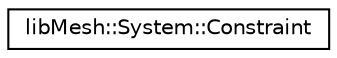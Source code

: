 digraph "类继承关系图"
{
 // INTERACTIVE_SVG=YES
  edge [fontname="Helvetica",fontsize="10",labelfontname="Helvetica",labelfontsize="10"];
  node [fontname="Helvetica",fontsize="10",shape=record];
  rankdir="LR";
  Node1 [label="libMesh::System::Constraint",height=0.2,width=0.4,color="black", fillcolor="white", style="filled",URL="$classlibMesh_1_1System_1_1Constraint.html",tooltip="Abstract base class to be used for system constraints. "];
}
